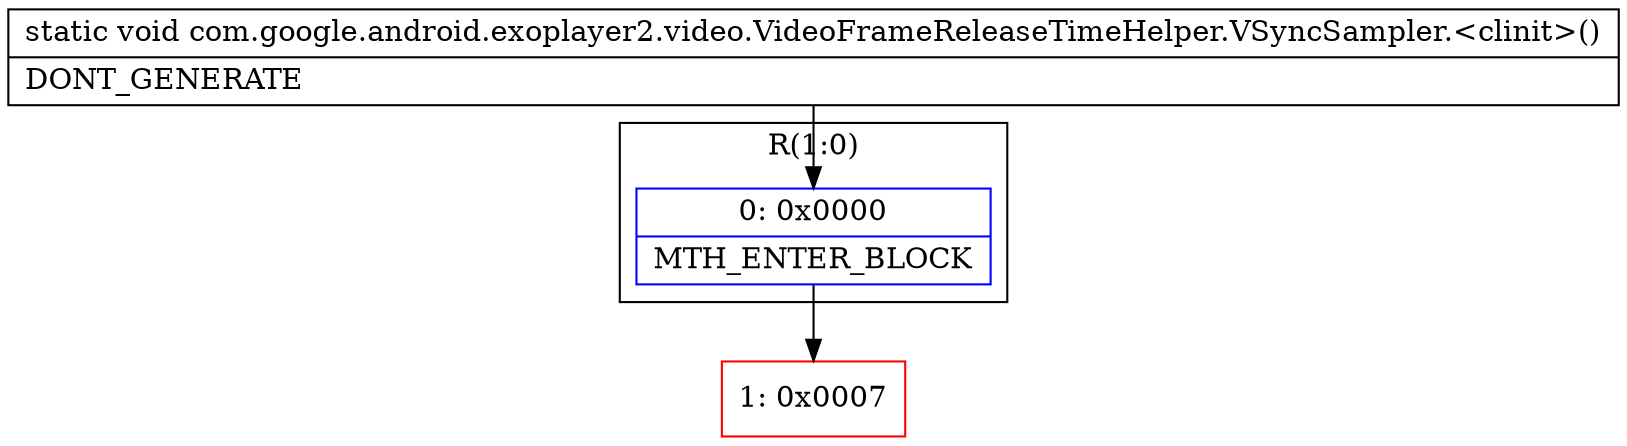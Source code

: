 digraph "CFG forcom.google.android.exoplayer2.video.VideoFrameReleaseTimeHelper.VSyncSampler.\<clinit\>()V" {
subgraph cluster_Region_1867651997 {
label = "R(1:0)";
node [shape=record,color=blue];
Node_0 [shape=record,label="{0\:\ 0x0000|MTH_ENTER_BLOCK\l}"];
}
Node_1 [shape=record,color=red,label="{1\:\ 0x0007}"];
MethodNode[shape=record,label="{static void com.google.android.exoplayer2.video.VideoFrameReleaseTimeHelper.VSyncSampler.\<clinit\>()  | DONT_GENERATE\l}"];
MethodNode -> Node_0;
Node_0 -> Node_1;
}

